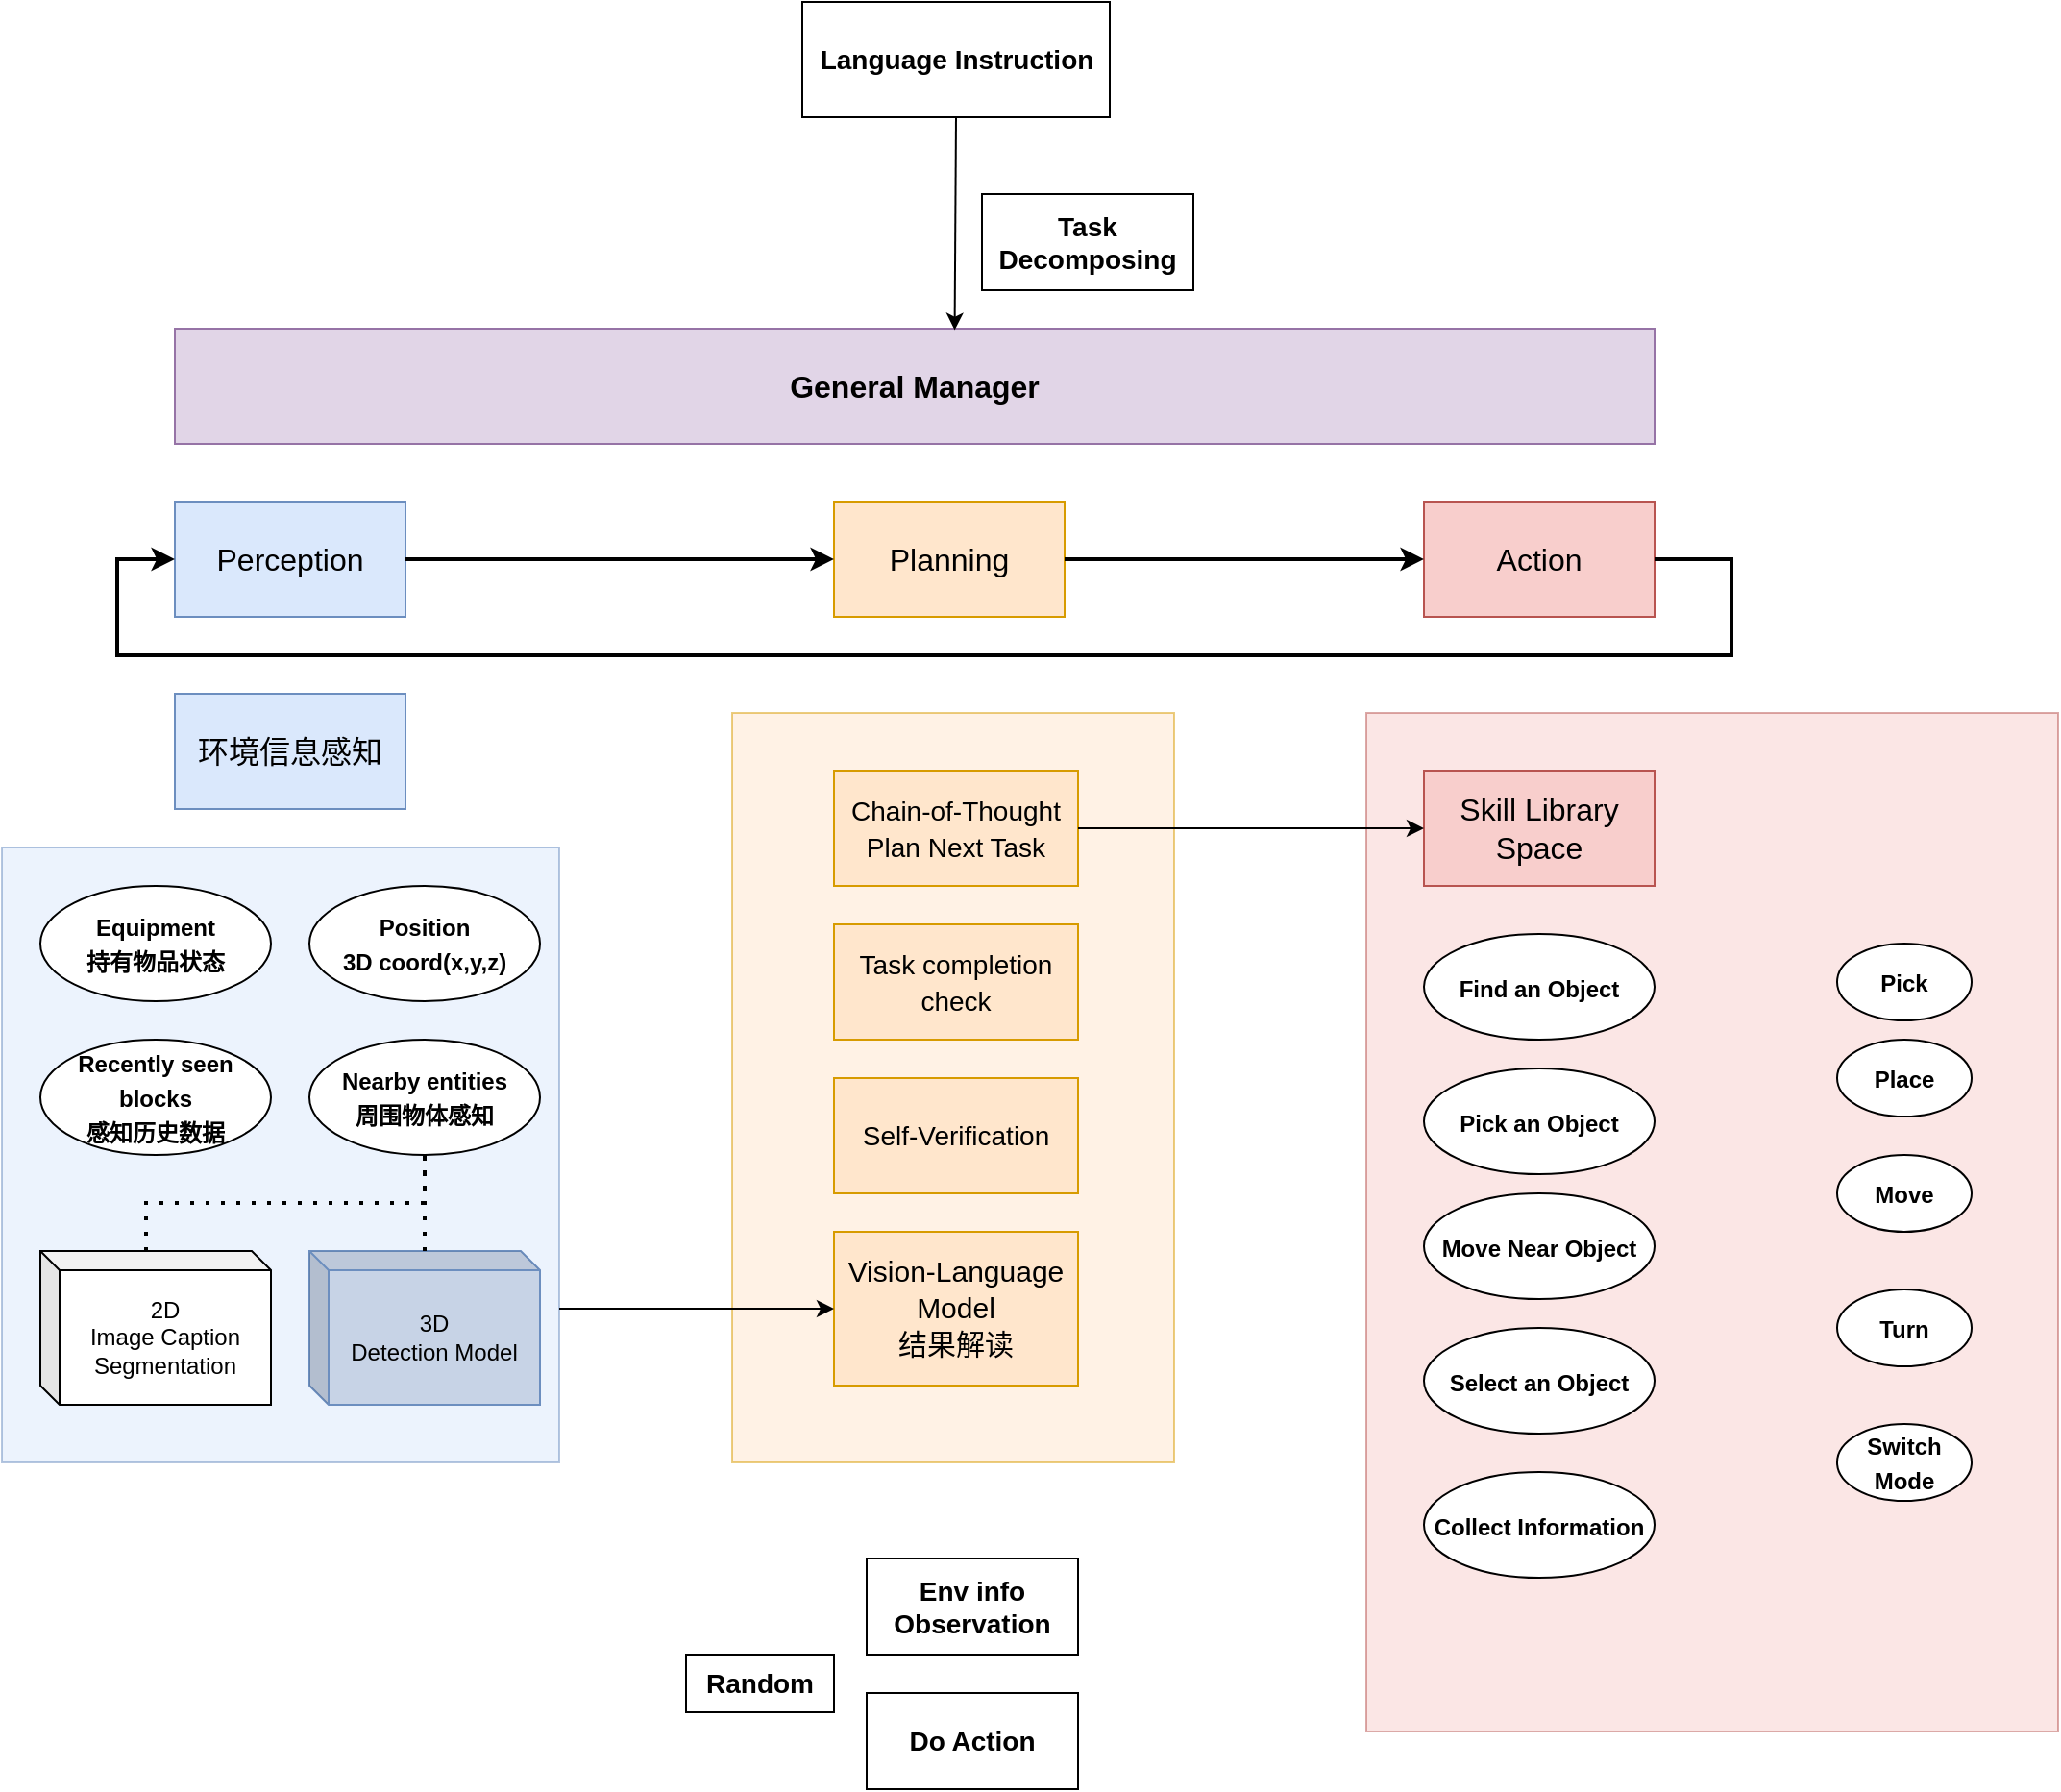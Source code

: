 <mxfile version="22.0.8" type="github">
  <diagram name="Page-1" id="c7558073-3199-34d8-9f00-42111426c3f3">
    <mxGraphModel dx="2260" dy="697" grid="1" gridSize="10" guides="1" tooltips="1" connect="1" arrows="1" fold="1" page="1" pageScale="1" pageWidth="826" pageHeight="1169" background="none" math="0" shadow="0">
      <root>
        <mxCell id="0" />
        <mxCell id="1" parent="0" />
        <mxCell id="KBhb0Jj_dmKSlay7C9OW-234" value="" style="rounded=0;whiteSpace=wrap;html=1;fillColor=#f8cecc;strokeColor=#b85450;opacity=50;" parent="1" vertex="1">
          <mxGeometry x="630" y="700" width="360" height="530" as="geometry" />
        </mxCell>
        <mxCell id="KBhb0Jj_dmKSlay7C9OW-224" value="" style="rounded=0;whiteSpace=wrap;html=1;fillColor=#ffe6cc;strokeColor=#d79b00;opacity=50;" parent="1" vertex="1">
          <mxGeometry x="300" y="700" width="230" height="390" as="geometry" />
        </mxCell>
        <mxCell id="KBhb0Jj_dmKSlay7C9OW-199" value="" style="rounded=0;whiteSpace=wrap;html=1;fillColor=#dae8fc;strokeColor=#6c8ebf;opacity=50;" parent="1" vertex="1">
          <mxGeometry x="-80" y="770" width="290" height="320" as="geometry" />
        </mxCell>
        <mxCell id="KBhb0Jj_dmKSlay7C9OW-177" value="&lt;font style=&quot;font-size: 16px;&quot;&gt;Perception&lt;/font&gt;" style="rounded=0;whiteSpace=wrap;html=1;fillColor=#dae8fc;strokeColor=#6c8ebf;" parent="1" vertex="1">
          <mxGeometry x="10" y="590" width="120" height="60" as="geometry" />
        </mxCell>
        <mxCell id="KBhb0Jj_dmKSlay7C9OW-178" value="&lt;font style=&quot;font-size: 16px;&quot;&gt;Planning&lt;/font&gt;" style="rounded=0;whiteSpace=wrap;html=1;fillColor=#ffe6cc;strokeColor=#d79b00;" parent="1" vertex="1">
          <mxGeometry x="353" y="590" width="120" height="60" as="geometry" />
        </mxCell>
        <mxCell id="KBhb0Jj_dmKSlay7C9OW-179" value="&lt;font style=&quot;font-size: 16px;&quot;&gt;Action&lt;/font&gt;" style="rounded=0;whiteSpace=wrap;html=1;fillColor=#f8cecc;strokeColor=#b85450;" parent="1" vertex="1">
          <mxGeometry x="660" y="590" width="120" height="60" as="geometry" />
        </mxCell>
        <mxCell id="KBhb0Jj_dmKSlay7C9OW-180" value="&lt;font style=&quot;font-size: 16px;&quot;&gt;环境信息感知&lt;/font&gt;" style="rounded=0;whiteSpace=wrap;html=1;fillColor=#dae8fc;strokeColor=#6c8ebf;" parent="1" vertex="1">
          <mxGeometry x="10" y="690" width="120" height="60" as="geometry" />
        </mxCell>
        <mxCell id="KBhb0Jj_dmKSlay7C9OW-181" value="&lt;div style=&quot;line-height: 150%;&quot; data-docx-has-block-data=&quot;false&quot; data-page-id=&quot;PsQEdelZuojstnxGwMRclEq5nUh&quot;&gt;&lt;div class=&quot;old-record-id-UTOEdsf3Foy1ImxKm3bcTJLcnuc&quot; style=&quot;&quot;&gt;&lt;strong&gt;Equipment&lt;/strong&gt;&lt;/div&gt;&lt;div class=&quot;old-record-id-UTOEdsf3Foy1ImxKm3bcTJLcnuc&quot; style=&quot;line-height: 150%;&quot;&gt;&lt;strong&gt;持有&lt;/strong&gt;&lt;strong style=&quot;background-color: initial;&quot;&gt;物品状态&lt;/strong&gt;&lt;/div&gt;&lt;/div&gt;" style="ellipse;whiteSpace=wrap;html=1;" parent="1" vertex="1">
          <mxGeometry x="-60" y="790" width="120" height="60" as="geometry" />
        </mxCell>
        <mxCell id="KBhb0Jj_dmKSlay7C9OW-182" value="" style="endArrow=classic;html=1;rounded=0;exitX=1;exitY=0.5;exitDx=0;exitDy=0;entryX=0;entryY=0.5;entryDx=0;entryDy=0;strokeWidth=2;" parent="1" source="KBhb0Jj_dmKSlay7C9OW-177" target="KBhb0Jj_dmKSlay7C9OW-178" edge="1">
          <mxGeometry width="50" height="50" relative="1" as="geometry">
            <mxPoint x="350" y="770" as="sourcePoint" />
            <mxPoint x="313" y="620" as="targetPoint" />
          </mxGeometry>
        </mxCell>
        <mxCell id="KBhb0Jj_dmKSlay7C9OW-183" value="" style="endArrow=classic;html=1;rounded=0;exitX=1;exitY=0.5;exitDx=0;exitDy=0;entryX=0;entryY=0.5;entryDx=0;entryDy=0;strokeWidth=2;" parent="1" source="KBhb0Jj_dmKSlay7C9OW-178" target="KBhb0Jj_dmKSlay7C9OW-179" edge="1">
          <mxGeometry width="50" height="50" relative="1" as="geometry">
            <mxPoint x="480" y="710" as="sourcePoint" />
            <mxPoint x="543" y="710" as="targetPoint" />
          </mxGeometry>
        </mxCell>
        <mxCell id="KBhb0Jj_dmKSlay7C9OW-184" value="&lt;div style=&quot;line-height: 150%;&quot; data-docx-has-block-data=&quot;false&quot; data-page-id=&quot;PsQEdelZuojstnxGwMRclEq5nUh&quot;&gt;&lt;div class=&quot;old-record-id-UTOEdsf3Foy1ImxKm3bcTJLcnuc&quot; style=&quot;&quot;&gt;&lt;div data-docx-has-block-data=&quot;false&quot; data-page-id=&quot;PsQEdelZuojstnxGwMRclEq5nUh&quot;&gt;&lt;div class=&quot;old-record-id-ScOXdyL53oE6Iexby0Acvt4xn4d&quot; style=&quot;&quot;&gt;&lt;strong&gt;Nearby entities&lt;/strong&gt;&lt;/div&gt;&lt;div class=&quot;old-record-id-ScOXdyL53oE6Iexby0Acvt4xn4d&quot; style=&quot;&quot;&gt;&lt;strong&gt;周围物体感知&lt;/strong&gt;&lt;/div&gt;&lt;/div&gt;&lt;span class=&quot;lark-record-clipboard&quot; data-lark-record-format=&quot;docx/text&quot; data-lark-record-data=&quot;{&amp;quot;rootId&amp;quot;:&amp;quot;PsQEdelZuojstnxGwMRclEq5nUh&amp;quot;,&amp;quot;text&amp;quot;:{&amp;quot;initialAttributedTexts&amp;quot;:{&amp;quot;text&amp;quot;:{&amp;quot;0&amp;quot;:&amp;quot;Nearby entities&amp;quot;},&amp;quot;attribs&amp;quot;:{&amp;quot;0&amp;quot;:&amp;quot;*0*1*2+f&amp;quot;}},&amp;quot;apool&amp;quot;:{&amp;quot;numToAttrib&amp;quot;:{&amp;quot;0&amp;quot;:[&amp;quot;author&amp;quot;,&amp;quot;7103759906590752771&amp;quot;],&amp;quot;1&amp;quot;:[&amp;quot;bold&amp;quot;,&amp;quot;true&amp;quot;],&amp;quot;2&amp;quot;:[&amp;quot;textHighlightBackground&amp;quot;,&amp;quot;rgba(255,246,122,0.8)&amp;quot;]},&amp;quot;nextNum&amp;quot;:3}},&amp;quot;type&amp;quot;:&amp;quot;text&amp;quot;,&amp;quot;referenceRecordMap&amp;quot;:{},&amp;quot;extra&amp;quot;:{&amp;quot;mention_page_title&amp;quot;:{},&amp;quot;external_mention_url&amp;quot;:{}},&amp;quot;isKeepQuoteContainer&amp;quot;:false,&amp;quot;isFromCode&amp;quot;:false,&amp;quot;selection&amp;quot;:[{&amp;quot;id&amp;quot;:2483,&amp;quot;type&amp;quot;:&amp;quot;text&amp;quot;,&amp;quot;selection&amp;quot;:{&amp;quot;start&amp;quot;:0,&amp;quot;end&amp;quot;:15},&amp;quot;recordId&amp;quot;:&amp;quot;ScOXdyL53oE6Iexby0Acvt4xn4d&amp;quot;}],&amp;quot;payloadMap&amp;quot;:{},&amp;quot;isCut&amp;quot;:false}&quot;&gt;&lt;/span&gt;&lt;/div&gt;&lt;/div&gt;" style="ellipse;whiteSpace=wrap;html=1;" parent="1" vertex="1">
          <mxGeometry x="80" y="870" width="120" height="60" as="geometry" />
        </mxCell>
        <mxCell id="KBhb0Jj_dmKSlay7C9OW-185" value="3D &lt;br&gt;Detection Model" style="shape=cube;whiteSpace=wrap;html=1;boundedLbl=1;backgroundOutline=1;darkOpacity=0.05;darkOpacity2=0.1;size=10;fillColor=#C7D3E6;strokeColor=#6c8ebf;" parent="1" vertex="1">
          <mxGeometry x="80" y="980" width="120" height="80" as="geometry" />
        </mxCell>
        <mxCell id="KBhb0Jj_dmKSlay7C9OW-186" value="&lt;div style=&quot;line-height: 150%;&quot; data-docx-has-block-data=&quot;false&quot; data-page-id=&quot;PsQEdelZuojstnxGwMRclEq5nUh&quot;&gt;&lt;div class=&quot;old-record-id-UTOEdsf3Foy1ImxKm3bcTJLcnuc&quot; style=&quot;&quot;&gt;&lt;div data-docx-has-block-data=&quot;false&quot; data-page-id=&quot;PsQEdelZuojstnxGwMRclEq5nUh&quot;&gt;&lt;div class=&quot;old-record-id-ScOXdyL53oE6Iexby0Acvt4xn4d&quot; style=&quot;&quot;&gt;&lt;strong&gt;Recently seen blocks&lt;/strong&gt;&lt;/div&gt;&lt;div class=&quot;old-record-id-ScOXdyL53oE6Iexby0Acvt4xn4d&quot; style=&quot;&quot;&gt;&lt;strong&gt;感知历史数据&lt;/strong&gt;&lt;/div&gt;&lt;/div&gt;&lt;span class=&quot;lark-record-clipboard&quot; data-lark-record-format=&quot;docx/text&quot; data-lark-record-data=&quot;{&amp;quot;rootId&amp;quot;:&amp;quot;PsQEdelZuojstnxGwMRclEq5nUh&amp;quot;,&amp;quot;text&amp;quot;:{&amp;quot;initialAttributedTexts&amp;quot;:{&amp;quot;text&amp;quot;:{&amp;quot;0&amp;quot;:&amp;quot;Nearby entities&amp;quot;},&amp;quot;attribs&amp;quot;:{&amp;quot;0&amp;quot;:&amp;quot;*0*1*2+f&amp;quot;}},&amp;quot;apool&amp;quot;:{&amp;quot;numToAttrib&amp;quot;:{&amp;quot;0&amp;quot;:[&amp;quot;author&amp;quot;,&amp;quot;7103759906590752771&amp;quot;],&amp;quot;1&amp;quot;:[&amp;quot;bold&amp;quot;,&amp;quot;true&amp;quot;],&amp;quot;2&amp;quot;:[&amp;quot;textHighlightBackground&amp;quot;,&amp;quot;rgba(255,246,122,0.8)&amp;quot;]},&amp;quot;nextNum&amp;quot;:3}},&amp;quot;type&amp;quot;:&amp;quot;text&amp;quot;,&amp;quot;referenceRecordMap&amp;quot;:{},&amp;quot;extra&amp;quot;:{&amp;quot;mention_page_title&amp;quot;:{},&amp;quot;external_mention_url&amp;quot;:{}},&amp;quot;isKeepQuoteContainer&amp;quot;:false,&amp;quot;isFromCode&amp;quot;:false,&amp;quot;selection&amp;quot;:[{&amp;quot;id&amp;quot;:2483,&amp;quot;type&amp;quot;:&amp;quot;text&amp;quot;,&amp;quot;selection&amp;quot;:{&amp;quot;start&amp;quot;:0,&amp;quot;end&amp;quot;:15},&amp;quot;recordId&amp;quot;:&amp;quot;ScOXdyL53oE6Iexby0Acvt4xn4d&amp;quot;}],&amp;quot;payloadMap&amp;quot;:{},&amp;quot;isCut&amp;quot;:false}&quot;&gt;&lt;/span&gt;&lt;/div&gt;&lt;/div&gt;" style="ellipse;whiteSpace=wrap;html=1;" parent="1" vertex="1">
          <mxGeometry x="-60" y="870" width="120" height="60" as="geometry" />
        </mxCell>
        <mxCell id="KBhb0Jj_dmKSlay7C9OW-187" value="" style="endArrow=none;dashed=1;html=1;dashPattern=1 3;strokeWidth=2;rounded=0;entryX=0.5;entryY=1;entryDx=0;entryDy=0;" parent="1" target="KBhb0Jj_dmKSlay7C9OW-184" edge="1">
          <mxGeometry width="50" height="50" relative="1" as="geometry">
            <mxPoint x="140" y="980" as="sourcePoint" />
            <mxPoint x="350" y="760" as="targetPoint" />
          </mxGeometry>
        </mxCell>
        <mxCell id="KBhb0Jj_dmKSlay7C9OW-188" value="&lt;div style=&quot;line-height: 150%;&quot; data-docx-has-block-data=&quot;false&quot; data-page-id=&quot;PsQEdelZuojstnxGwMRclEq5nUh&quot;&gt;&lt;div class=&quot;old-record-id-UTOEdsf3Foy1ImxKm3bcTJLcnuc&quot; style=&quot;&quot;&gt;&lt;div data-docx-has-block-data=&quot;false&quot; data-page-id=&quot;PsQEdelZuojstnxGwMRclEq5nUh&quot;&gt;&lt;div class=&quot;old-record-id-ScOXdyL53oE6Iexby0Acvt4xn4d&quot; style=&quot;&quot;&gt;&lt;b&gt;Position&lt;/b&gt;&lt;/div&gt;&lt;div class=&quot;old-record-id-ScOXdyL53oE6Iexby0Acvt4xn4d&quot; style=&quot;&quot;&gt;&lt;b&gt;3D coord(x,y,z)&lt;/b&gt;&lt;/div&gt;&lt;/div&gt;&lt;span class=&quot;lark-record-clipboard&quot; data-lark-record-format=&quot;docx/text&quot; data-lark-record-data=&quot;{&amp;quot;rootId&amp;quot;:&amp;quot;PsQEdelZuojstnxGwMRclEq5nUh&amp;quot;,&amp;quot;text&amp;quot;:{&amp;quot;initialAttributedTexts&amp;quot;:{&amp;quot;text&amp;quot;:{&amp;quot;0&amp;quot;:&amp;quot;Nearby entities&amp;quot;},&amp;quot;attribs&amp;quot;:{&amp;quot;0&amp;quot;:&amp;quot;*0*1*2+f&amp;quot;}},&amp;quot;apool&amp;quot;:{&amp;quot;numToAttrib&amp;quot;:{&amp;quot;0&amp;quot;:[&amp;quot;author&amp;quot;,&amp;quot;7103759906590752771&amp;quot;],&amp;quot;1&amp;quot;:[&amp;quot;bold&amp;quot;,&amp;quot;true&amp;quot;],&amp;quot;2&amp;quot;:[&amp;quot;textHighlightBackground&amp;quot;,&amp;quot;rgba(255,246,122,0.8)&amp;quot;]},&amp;quot;nextNum&amp;quot;:3}},&amp;quot;type&amp;quot;:&amp;quot;text&amp;quot;,&amp;quot;referenceRecordMap&amp;quot;:{},&amp;quot;extra&amp;quot;:{&amp;quot;mention_page_title&amp;quot;:{},&amp;quot;external_mention_url&amp;quot;:{}},&amp;quot;isKeepQuoteContainer&amp;quot;:false,&amp;quot;isFromCode&amp;quot;:false,&amp;quot;selection&amp;quot;:[{&amp;quot;id&amp;quot;:2483,&amp;quot;type&amp;quot;:&amp;quot;text&amp;quot;,&amp;quot;selection&amp;quot;:{&amp;quot;start&amp;quot;:0,&amp;quot;end&amp;quot;:15},&amp;quot;recordId&amp;quot;:&amp;quot;ScOXdyL53oE6Iexby0Acvt4xn4d&amp;quot;}],&amp;quot;payloadMap&amp;quot;:{},&amp;quot;isCut&amp;quot;:false}&quot;&gt;&lt;/span&gt;&lt;/div&gt;&lt;/div&gt;" style="ellipse;whiteSpace=wrap;html=1;" parent="1" vertex="1">
          <mxGeometry x="80" y="790" width="120" height="60" as="geometry" />
        </mxCell>
        <mxCell id="KBhb0Jj_dmKSlay7C9OW-193" value="&lt;div style=&quot;line-height: 150%;&quot; data-docx-has-block-data=&quot;false&quot; data-page-id=&quot;PsQEdelZuojstnxGwMRclEq5nUh&quot;&gt;&lt;div class=&quot;old-record-id-UTOEdsf3Foy1ImxKm3bcTJLcnuc&quot; style=&quot;&quot;&gt;&lt;div data-docx-has-block-data=&quot;false&quot; data-page-id=&quot;PsQEdelZuojstnxGwMRclEq5nUh&quot;&gt;&lt;div class=&quot;old-record-id-ScOXdyL53oE6Iexby0Acvt4xn4d&quot; style=&quot;&quot;&gt;&lt;b&gt;Pick&lt;/b&gt;&lt;/div&gt;&lt;/div&gt;&lt;span class=&quot;lark-record-clipboard&quot; data-lark-record-format=&quot;docx/text&quot; data-lark-record-data=&quot;{&amp;quot;rootId&amp;quot;:&amp;quot;PsQEdelZuojstnxGwMRclEq5nUh&amp;quot;,&amp;quot;text&amp;quot;:{&amp;quot;initialAttributedTexts&amp;quot;:{&amp;quot;text&amp;quot;:{&amp;quot;0&amp;quot;:&amp;quot;Nearby entities&amp;quot;},&amp;quot;attribs&amp;quot;:{&amp;quot;0&amp;quot;:&amp;quot;*0*1*2+f&amp;quot;}},&amp;quot;apool&amp;quot;:{&amp;quot;numToAttrib&amp;quot;:{&amp;quot;0&amp;quot;:[&amp;quot;author&amp;quot;,&amp;quot;7103759906590752771&amp;quot;],&amp;quot;1&amp;quot;:[&amp;quot;bold&amp;quot;,&amp;quot;true&amp;quot;],&amp;quot;2&amp;quot;:[&amp;quot;textHighlightBackground&amp;quot;,&amp;quot;rgba(255,246,122,0.8)&amp;quot;]},&amp;quot;nextNum&amp;quot;:3}},&amp;quot;type&amp;quot;:&amp;quot;text&amp;quot;,&amp;quot;referenceRecordMap&amp;quot;:{},&amp;quot;extra&amp;quot;:{&amp;quot;mention_page_title&amp;quot;:{},&amp;quot;external_mention_url&amp;quot;:{}},&amp;quot;isKeepQuoteContainer&amp;quot;:false,&amp;quot;isFromCode&amp;quot;:false,&amp;quot;selection&amp;quot;:[{&amp;quot;id&amp;quot;:2483,&amp;quot;type&amp;quot;:&amp;quot;text&amp;quot;,&amp;quot;selection&amp;quot;:{&amp;quot;start&amp;quot;:0,&amp;quot;end&amp;quot;:15},&amp;quot;recordId&amp;quot;:&amp;quot;ScOXdyL53oE6Iexby0Acvt4xn4d&amp;quot;}],&amp;quot;payloadMap&amp;quot;:{},&amp;quot;isCut&amp;quot;:false}&quot;&gt;&lt;/span&gt;&lt;/div&gt;&lt;/div&gt;" style="ellipse;whiteSpace=wrap;html=1;" parent="1" vertex="1">
          <mxGeometry x="875" y="820" width="70" height="40" as="geometry" />
        </mxCell>
        <mxCell id="KBhb0Jj_dmKSlay7C9OW-194" value="&lt;div style=&quot;line-height: 150%;&quot; data-docx-has-block-data=&quot;false&quot; data-page-id=&quot;PsQEdelZuojstnxGwMRclEq5nUh&quot;&gt;&lt;div class=&quot;old-record-id-UTOEdsf3Foy1ImxKm3bcTJLcnuc&quot; style=&quot;&quot;&gt;&lt;div data-docx-has-block-data=&quot;false&quot; data-page-id=&quot;PsQEdelZuojstnxGwMRclEq5nUh&quot;&gt;&lt;div class=&quot;old-record-id-ScOXdyL53oE6Iexby0Acvt4xn4d&quot; style=&quot;&quot;&gt;&lt;b&gt;Place&lt;/b&gt;&lt;/div&gt;&lt;/div&gt;&lt;span class=&quot;lark-record-clipboard&quot; data-lark-record-format=&quot;docx/text&quot; data-lark-record-data=&quot;{&amp;quot;rootId&amp;quot;:&amp;quot;PsQEdelZuojstnxGwMRclEq5nUh&amp;quot;,&amp;quot;text&amp;quot;:{&amp;quot;initialAttributedTexts&amp;quot;:{&amp;quot;text&amp;quot;:{&amp;quot;0&amp;quot;:&amp;quot;Nearby entities&amp;quot;},&amp;quot;attribs&amp;quot;:{&amp;quot;0&amp;quot;:&amp;quot;*0*1*2+f&amp;quot;}},&amp;quot;apool&amp;quot;:{&amp;quot;numToAttrib&amp;quot;:{&amp;quot;0&amp;quot;:[&amp;quot;author&amp;quot;,&amp;quot;7103759906590752771&amp;quot;],&amp;quot;1&amp;quot;:[&amp;quot;bold&amp;quot;,&amp;quot;true&amp;quot;],&amp;quot;2&amp;quot;:[&amp;quot;textHighlightBackground&amp;quot;,&amp;quot;rgba(255,246,122,0.8)&amp;quot;]},&amp;quot;nextNum&amp;quot;:3}},&amp;quot;type&amp;quot;:&amp;quot;text&amp;quot;,&amp;quot;referenceRecordMap&amp;quot;:{},&amp;quot;extra&amp;quot;:{&amp;quot;mention_page_title&amp;quot;:{},&amp;quot;external_mention_url&amp;quot;:{}},&amp;quot;isKeepQuoteContainer&amp;quot;:false,&amp;quot;isFromCode&amp;quot;:false,&amp;quot;selection&amp;quot;:[{&amp;quot;id&amp;quot;:2483,&amp;quot;type&amp;quot;:&amp;quot;text&amp;quot;,&amp;quot;selection&amp;quot;:{&amp;quot;start&amp;quot;:0,&amp;quot;end&amp;quot;:15},&amp;quot;recordId&amp;quot;:&amp;quot;ScOXdyL53oE6Iexby0Acvt4xn4d&amp;quot;}],&amp;quot;payloadMap&amp;quot;:{},&amp;quot;isCut&amp;quot;:false}&quot;&gt;&lt;/span&gt;&lt;/div&gt;&lt;/div&gt;" style="ellipse;whiteSpace=wrap;html=1;" parent="1" vertex="1">
          <mxGeometry x="875" y="870" width="70" height="40" as="geometry" />
        </mxCell>
        <mxCell id="KBhb0Jj_dmKSlay7C9OW-195" value="&lt;div style=&quot;line-height: 150%;&quot; data-docx-has-block-data=&quot;false&quot; data-page-id=&quot;PsQEdelZuojstnxGwMRclEq5nUh&quot;&gt;&lt;div class=&quot;old-record-id-UTOEdsf3Foy1ImxKm3bcTJLcnuc&quot; style=&quot;&quot;&gt;&lt;div data-docx-has-block-data=&quot;false&quot; data-page-id=&quot;PsQEdelZuojstnxGwMRclEq5nUh&quot;&gt;&lt;div class=&quot;old-record-id-ScOXdyL53oE6Iexby0Acvt4xn4d&quot; style=&quot;&quot;&gt;&lt;b&gt;Move&lt;/b&gt;&lt;/div&gt;&lt;/div&gt;&lt;span class=&quot;lark-record-clipboard&quot; data-lark-record-format=&quot;docx/text&quot; data-lark-record-data=&quot;{&amp;quot;rootId&amp;quot;:&amp;quot;PsQEdelZuojstnxGwMRclEq5nUh&amp;quot;,&amp;quot;text&amp;quot;:{&amp;quot;initialAttributedTexts&amp;quot;:{&amp;quot;text&amp;quot;:{&amp;quot;0&amp;quot;:&amp;quot;Nearby entities&amp;quot;},&amp;quot;attribs&amp;quot;:{&amp;quot;0&amp;quot;:&amp;quot;*0*1*2+f&amp;quot;}},&amp;quot;apool&amp;quot;:{&amp;quot;numToAttrib&amp;quot;:{&amp;quot;0&amp;quot;:[&amp;quot;author&amp;quot;,&amp;quot;7103759906590752771&amp;quot;],&amp;quot;1&amp;quot;:[&amp;quot;bold&amp;quot;,&amp;quot;true&amp;quot;],&amp;quot;2&amp;quot;:[&amp;quot;textHighlightBackground&amp;quot;,&amp;quot;rgba(255,246,122,0.8)&amp;quot;]},&amp;quot;nextNum&amp;quot;:3}},&amp;quot;type&amp;quot;:&amp;quot;text&amp;quot;,&amp;quot;referenceRecordMap&amp;quot;:{},&amp;quot;extra&amp;quot;:{&amp;quot;mention_page_title&amp;quot;:{},&amp;quot;external_mention_url&amp;quot;:{}},&amp;quot;isKeepQuoteContainer&amp;quot;:false,&amp;quot;isFromCode&amp;quot;:false,&amp;quot;selection&amp;quot;:[{&amp;quot;id&amp;quot;:2483,&amp;quot;type&amp;quot;:&amp;quot;text&amp;quot;,&amp;quot;selection&amp;quot;:{&amp;quot;start&amp;quot;:0,&amp;quot;end&amp;quot;:15},&amp;quot;recordId&amp;quot;:&amp;quot;ScOXdyL53oE6Iexby0Acvt4xn4d&amp;quot;}],&amp;quot;payloadMap&amp;quot;:{},&amp;quot;isCut&amp;quot;:false}&quot;&gt;&lt;/span&gt;&lt;/div&gt;&lt;/div&gt;" style="ellipse;whiteSpace=wrap;html=1;" parent="1" vertex="1">
          <mxGeometry x="875" y="930" width="70" height="40" as="geometry" />
        </mxCell>
        <mxCell id="KBhb0Jj_dmKSlay7C9OW-196" value="&lt;div style=&quot;line-height: 150%;&quot; data-docx-has-block-data=&quot;false&quot; data-page-id=&quot;PsQEdelZuojstnxGwMRclEq5nUh&quot;&gt;&lt;div class=&quot;old-record-id-UTOEdsf3Foy1ImxKm3bcTJLcnuc&quot; style=&quot;&quot;&gt;&lt;div data-docx-has-block-data=&quot;false&quot; data-page-id=&quot;PsQEdelZuojstnxGwMRclEq5nUh&quot;&gt;&lt;div class=&quot;old-record-id-ScOXdyL53oE6Iexby0Acvt4xn4d&quot; style=&quot;&quot;&gt;&lt;b&gt;Turn&lt;/b&gt;&lt;/div&gt;&lt;/div&gt;&lt;span class=&quot;lark-record-clipboard&quot; data-lark-record-format=&quot;docx/text&quot; data-lark-record-data=&quot;{&amp;quot;rootId&amp;quot;:&amp;quot;PsQEdelZuojstnxGwMRclEq5nUh&amp;quot;,&amp;quot;text&amp;quot;:{&amp;quot;initialAttributedTexts&amp;quot;:{&amp;quot;text&amp;quot;:{&amp;quot;0&amp;quot;:&amp;quot;Nearby entities&amp;quot;},&amp;quot;attribs&amp;quot;:{&amp;quot;0&amp;quot;:&amp;quot;*0*1*2+f&amp;quot;}},&amp;quot;apool&amp;quot;:{&amp;quot;numToAttrib&amp;quot;:{&amp;quot;0&amp;quot;:[&amp;quot;author&amp;quot;,&amp;quot;7103759906590752771&amp;quot;],&amp;quot;1&amp;quot;:[&amp;quot;bold&amp;quot;,&amp;quot;true&amp;quot;],&amp;quot;2&amp;quot;:[&amp;quot;textHighlightBackground&amp;quot;,&amp;quot;rgba(255,246,122,0.8)&amp;quot;]},&amp;quot;nextNum&amp;quot;:3}},&amp;quot;type&amp;quot;:&amp;quot;text&amp;quot;,&amp;quot;referenceRecordMap&amp;quot;:{},&amp;quot;extra&amp;quot;:{&amp;quot;mention_page_title&amp;quot;:{},&amp;quot;external_mention_url&amp;quot;:{}},&amp;quot;isKeepQuoteContainer&amp;quot;:false,&amp;quot;isFromCode&amp;quot;:false,&amp;quot;selection&amp;quot;:[{&amp;quot;id&amp;quot;:2483,&amp;quot;type&amp;quot;:&amp;quot;text&amp;quot;,&amp;quot;selection&amp;quot;:{&amp;quot;start&amp;quot;:0,&amp;quot;end&amp;quot;:15},&amp;quot;recordId&amp;quot;:&amp;quot;ScOXdyL53oE6Iexby0Acvt4xn4d&amp;quot;}],&amp;quot;payloadMap&amp;quot;:{},&amp;quot;isCut&amp;quot;:false}&quot;&gt;&lt;/span&gt;&lt;/div&gt;&lt;/div&gt;" style="ellipse;whiteSpace=wrap;html=1;" parent="1" vertex="1">
          <mxGeometry x="875" y="1000" width="70" height="40" as="geometry" />
        </mxCell>
        <mxCell id="KBhb0Jj_dmKSlay7C9OW-197" value="&lt;p style=&quot;line-height: 150%;&quot;&gt;&lt;font style=&quot;font-size: 14px;&quot;&gt;Task completion check&lt;/font&gt;&lt;/p&gt;" style="rounded=0;whiteSpace=wrap;html=1;fillColor=#ffe6cc;strokeColor=#d79b00;" parent="1" vertex="1">
          <mxGeometry x="353" y="810" width="127" height="60" as="geometry" />
        </mxCell>
        <mxCell id="KBhb0Jj_dmKSlay7C9OW-198" value="&lt;p style=&quot;line-height: 150%;&quot;&gt;&lt;font style=&quot;font-size: 15px;&quot;&gt;Vision-Language Model&lt;br&gt;结果解读&lt;br&gt;&lt;/font&gt;&lt;/p&gt;" style="rounded=0;whiteSpace=wrap;html=1;fillColor=#ffe6cc;strokeColor=#d79b00;" parent="1" vertex="1">
          <mxGeometry x="353" y="970" width="127" height="80" as="geometry" />
        </mxCell>
        <mxCell id="KBhb0Jj_dmKSlay7C9OW-202" value="2D&lt;br&gt;Image Caption&lt;br&gt;Segmentation" style="shape=cube;whiteSpace=wrap;html=1;boundedLbl=1;backgroundOutline=1;darkOpacity=0.05;darkOpacity2=0.1;size=10;" parent="1" vertex="1">
          <mxGeometry x="-60" y="980" width="120" height="80" as="geometry" />
        </mxCell>
        <mxCell id="KBhb0Jj_dmKSlay7C9OW-203" value="" style="endArrow=none;dashed=1;html=1;dashPattern=1 3;strokeWidth=2;rounded=0;exitX=0;exitY=0;exitDx=55;exitDy=0;exitPerimeter=0;edgeStyle=orthogonalEdgeStyle;entryX=0.5;entryY=1;entryDx=0;entryDy=0;" parent="1" source="KBhb0Jj_dmKSlay7C9OW-202" target="KBhb0Jj_dmKSlay7C9OW-184" edge="1">
          <mxGeometry width="50" height="50" relative="1" as="geometry">
            <mxPoint x="150" y="990" as="sourcePoint" />
            <mxPoint x="150" y="940" as="targetPoint" />
          </mxGeometry>
        </mxCell>
        <mxCell id="KBhb0Jj_dmKSlay7C9OW-204" value="" style="endArrow=classic;html=1;rounded=0;exitX=1;exitY=0.75;exitDx=0;exitDy=0;entryX=0;entryY=0.5;entryDx=0;entryDy=0;" parent="1" source="KBhb0Jj_dmKSlay7C9OW-199" target="KBhb0Jj_dmKSlay7C9OW-198" edge="1">
          <mxGeometry width="50" height="50" relative="1" as="geometry">
            <mxPoint x="490" y="840" as="sourcePoint" />
            <mxPoint x="540" y="790" as="targetPoint" />
          </mxGeometry>
        </mxCell>
        <mxCell id="KBhb0Jj_dmKSlay7C9OW-206" value="&lt;font size=&quot;1&quot; style=&quot;&quot;&gt;&lt;b style=&quot;font-size: 16px;&quot;&gt;General Manager&lt;/b&gt;&lt;/font&gt;" style="rounded=0;whiteSpace=wrap;html=1;fillColor=#e1d5e7;strokeColor=#9673a6;" parent="1" vertex="1">
          <mxGeometry x="10" y="500" width="770" height="60" as="geometry" />
        </mxCell>
        <mxCell id="KBhb0Jj_dmKSlay7C9OW-212" value="&lt;div style=&quot;line-height: 150%;&quot; data-docx-has-block-data=&quot;false&quot; data-page-id=&quot;PsQEdelZuojstnxGwMRclEq5nUh&quot;&gt;&lt;div class=&quot;old-record-id-UTOEdsf3Foy1ImxKm3bcTJLcnuc&quot; style=&quot;&quot;&gt;&lt;div data-docx-has-block-data=&quot;false&quot; data-page-id=&quot;PsQEdelZuojstnxGwMRclEq5nUh&quot;&gt;&lt;div class=&quot;old-record-id-ScOXdyL53oE6Iexby0Acvt4xn4d&quot; style=&quot;&quot;&gt;&lt;b&gt;Switch Mode&lt;/b&gt;&lt;/div&gt;&lt;/div&gt;&lt;span class=&quot;lark-record-clipboard&quot; data-lark-record-format=&quot;docx/text&quot; data-lark-record-data=&quot;{&amp;quot;rootId&amp;quot;:&amp;quot;PsQEdelZuojstnxGwMRclEq5nUh&amp;quot;,&amp;quot;text&amp;quot;:{&amp;quot;initialAttributedTexts&amp;quot;:{&amp;quot;text&amp;quot;:{&amp;quot;0&amp;quot;:&amp;quot;Nearby entities&amp;quot;},&amp;quot;attribs&amp;quot;:{&amp;quot;0&amp;quot;:&amp;quot;*0*1*2+f&amp;quot;}},&amp;quot;apool&amp;quot;:{&amp;quot;numToAttrib&amp;quot;:{&amp;quot;0&amp;quot;:[&amp;quot;author&amp;quot;,&amp;quot;7103759906590752771&amp;quot;],&amp;quot;1&amp;quot;:[&amp;quot;bold&amp;quot;,&amp;quot;true&amp;quot;],&amp;quot;2&amp;quot;:[&amp;quot;textHighlightBackground&amp;quot;,&amp;quot;rgba(255,246,122,0.8)&amp;quot;]},&amp;quot;nextNum&amp;quot;:3}},&amp;quot;type&amp;quot;:&amp;quot;text&amp;quot;,&amp;quot;referenceRecordMap&amp;quot;:{},&amp;quot;extra&amp;quot;:{&amp;quot;mention_page_title&amp;quot;:{},&amp;quot;external_mention_url&amp;quot;:{}},&amp;quot;isKeepQuoteContainer&amp;quot;:false,&amp;quot;isFromCode&amp;quot;:false,&amp;quot;selection&amp;quot;:[{&amp;quot;id&amp;quot;:2483,&amp;quot;type&amp;quot;:&amp;quot;text&amp;quot;,&amp;quot;selection&amp;quot;:{&amp;quot;start&amp;quot;:0,&amp;quot;end&amp;quot;:15},&amp;quot;recordId&amp;quot;:&amp;quot;ScOXdyL53oE6Iexby0Acvt4xn4d&amp;quot;}],&amp;quot;payloadMap&amp;quot;:{},&amp;quot;isCut&amp;quot;:false}&quot;&gt;&lt;/span&gt;&lt;/div&gt;&lt;/div&gt;" style="ellipse;whiteSpace=wrap;html=1;" parent="1" vertex="1">
          <mxGeometry x="875" y="1070" width="70" height="40" as="geometry" />
        </mxCell>
        <mxCell id="KBhb0Jj_dmKSlay7C9OW-215" value="&lt;font style=&quot;font-size: 16px;&quot;&gt;Skill Library&lt;br&gt;Space&lt;br&gt;&lt;/font&gt;" style="rounded=0;whiteSpace=wrap;html=1;fillColor=#f8cecc;strokeColor=#b85450;" parent="1" vertex="1">
          <mxGeometry x="660" y="730" width="120" height="60" as="geometry" />
        </mxCell>
        <mxCell id="KBhb0Jj_dmKSlay7C9OW-217" value="&lt;div style=&quot;line-height: 150%;&quot; data-docx-has-block-data=&quot;false&quot; data-page-id=&quot;PsQEdelZuojstnxGwMRclEq5nUh&quot;&gt;&lt;div class=&quot;old-record-id-UTOEdsf3Foy1ImxKm3bcTJLcnuc&quot; style=&quot;&quot;&gt;&lt;div data-docx-has-block-data=&quot;false&quot; data-page-id=&quot;PsQEdelZuojstnxGwMRclEq5nUh&quot;&gt;&lt;div class=&quot;old-record-id-ScOXdyL53oE6Iexby0Acvt4xn4d&quot; style=&quot;&quot;&gt;&lt;b&gt;Find an Object&lt;/b&gt;&lt;/div&gt;&lt;/div&gt;&lt;span class=&quot;lark-record-clipboard&quot; data-lark-record-format=&quot;docx/text&quot; data-lark-record-data=&quot;{&amp;quot;rootId&amp;quot;:&amp;quot;PsQEdelZuojstnxGwMRclEq5nUh&amp;quot;,&amp;quot;text&amp;quot;:{&amp;quot;initialAttributedTexts&amp;quot;:{&amp;quot;text&amp;quot;:{&amp;quot;0&amp;quot;:&amp;quot;Nearby entities&amp;quot;},&amp;quot;attribs&amp;quot;:{&amp;quot;0&amp;quot;:&amp;quot;*0*1*2+f&amp;quot;}},&amp;quot;apool&amp;quot;:{&amp;quot;numToAttrib&amp;quot;:{&amp;quot;0&amp;quot;:[&amp;quot;author&amp;quot;,&amp;quot;7103759906590752771&amp;quot;],&amp;quot;1&amp;quot;:[&amp;quot;bold&amp;quot;,&amp;quot;true&amp;quot;],&amp;quot;2&amp;quot;:[&amp;quot;textHighlightBackground&amp;quot;,&amp;quot;rgba(255,246,122,0.8)&amp;quot;]},&amp;quot;nextNum&amp;quot;:3}},&amp;quot;type&amp;quot;:&amp;quot;text&amp;quot;,&amp;quot;referenceRecordMap&amp;quot;:{},&amp;quot;extra&amp;quot;:{&amp;quot;mention_page_title&amp;quot;:{},&amp;quot;external_mention_url&amp;quot;:{}},&amp;quot;isKeepQuoteContainer&amp;quot;:false,&amp;quot;isFromCode&amp;quot;:false,&amp;quot;selection&amp;quot;:[{&amp;quot;id&amp;quot;:2483,&amp;quot;type&amp;quot;:&amp;quot;text&amp;quot;,&amp;quot;selection&amp;quot;:{&amp;quot;start&amp;quot;:0,&amp;quot;end&amp;quot;:15},&amp;quot;recordId&amp;quot;:&amp;quot;ScOXdyL53oE6Iexby0Acvt4xn4d&amp;quot;}],&amp;quot;payloadMap&amp;quot;:{},&amp;quot;isCut&amp;quot;:false}&quot;&gt;&lt;/span&gt;&lt;/div&gt;&lt;/div&gt;" style="ellipse;whiteSpace=wrap;html=1;" parent="1" vertex="1">
          <mxGeometry x="660" y="815" width="120" height="55" as="geometry" />
        </mxCell>
        <mxCell id="KBhb0Jj_dmKSlay7C9OW-218" value="&lt;div style=&quot;line-height: 150%;&quot; data-docx-has-block-data=&quot;false&quot; data-page-id=&quot;PsQEdelZuojstnxGwMRclEq5nUh&quot;&gt;&lt;div class=&quot;old-record-id-UTOEdsf3Foy1ImxKm3bcTJLcnuc&quot; style=&quot;&quot;&gt;&lt;div data-docx-has-block-data=&quot;false&quot; data-page-id=&quot;PsQEdelZuojstnxGwMRclEq5nUh&quot;&gt;&lt;div class=&quot;old-record-id-ScOXdyL53oE6Iexby0Acvt4xn4d&quot; style=&quot;&quot;&gt;&lt;b&gt;Pick an Object&lt;/b&gt;&lt;/div&gt;&lt;/div&gt;&lt;span class=&quot;lark-record-clipboard&quot; data-lark-record-format=&quot;docx/text&quot; data-lark-record-data=&quot;{&amp;quot;rootId&amp;quot;:&amp;quot;PsQEdelZuojstnxGwMRclEq5nUh&amp;quot;,&amp;quot;text&amp;quot;:{&amp;quot;initialAttributedTexts&amp;quot;:{&amp;quot;text&amp;quot;:{&amp;quot;0&amp;quot;:&amp;quot;Nearby entities&amp;quot;},&amp;quot;attribs&amp;quot;:{&amp;quot;0&amp;quot;:&amp;quot;*0*1*2+f&amp;quot;}},&amp;quot;apool&amp;quot;:{&amp;quot;numToAttrib&amp;quot;:{&amp;quot;0&amp;quot;:[&amp;quot;author&amp;quot;,&amp;quot;7103759906590752771&amp;quot;],&amp;quot;1&amp;quot;:[&amp;quot;bold&amp;quot;,&amp;quot;true&amp;quot;],&amp;quot;2&amp;quot;:[&amp;quot;textHighlightBackground&amp;quot;,&amp;quot;rgba(255,246,122,0.8)&amp;quot;]},&amp;quot;nextNum&amp;quot;:3}},&amp;quot;type&amp;quot;:&amp;quot;text&amp;quot;,&amp;quot;referenceRecordMap&amp;quot;:{},&amp;quot;extra&amp;quot;:{&amp;quot;mention_page_title&amp;quot;:{},&amp;quot;external_mention_url&amp;quot;:{}},&amp;quot;isKeepQuoteContainer&amp;quot;:false,&amp;quot;isFromCode&amp;quot;:false,&amp;quot;selection&amp;quot;:[{&amp;quot;id&amp;quot;:2483,&amp;quot;type&amp;quot;:&amp;quot;text&amp;quot;,&amp;quot;selection&amp;quot;:{&amp;quot;start&amp;quot;:0,&amp;quot;end&amp;quot;:15},&amp;quot;recordId&amp;quot;:&amp;quot;ScOXdyL53oE6Iexby0Acvt4xn4d&amp;quot;}],&amp;quot;payloadMap&amp;quot;:{},&amp;quot;isCut&amp;quot;:false}&quot;&gt;&lt;/span&gt;&lt;/div&gt;&lt;/div&gt;" style="ellipse;whiteSpace=wrap;html=1;" parent="1" vertex="1">
          <mxGeometry x="660" y="885" width="120" height="55" as="geometry" />
        </mxCell>
        <mxCell id="KBhb0Jj_dmKSlay7C9OW-219" value="" style="endArrow=classic;html=1;rounded=0;edgeStyle=orthogonalEdgeStyle;exitX=1;exitY=0.5;exitDx=0;exitDy=0;entryX=0;entryY=0.5;entryDx=0;entryDy=0;strokeWidth=2;" parent="1" source="KBhb0Jj_dmKSlay7C9OW-179" target="KBhb0Jj_dmKSlay7C9OW-177" edge="1">
          <mxGeometry width="50" height="50" relative="1" as="geometry">
            <mxPoint x="420" y="730" as="sourcePoint" />
            <mxPoint x="470" y="680" as="targetPoint" />
            <Array as="points">
              <mxPoint x="820" y="620" />
              <mxPoint x="820" y="670" />
              <mxPoint x="-20" y="670" />
              <mxPoint x="-20" y="620" />
            </Array>
          </mxGeometry>
        </mxCell>
        <mxCell id="KBhb0Jj_dmKSlay7C9OW-220" value="&lt;font style=&quot;font-size: 14px;&quot;&gt;&lt;b&gt;Language Instruction&lt;/b&gt;&lt;/font&gt;" style="rounded=0;whiteSpace=wrap;html=1;" parent="1" vertex="1">
          <mxGeometry x="336.5" y="330" width="160" height="60" as="geometry" />
        </mxCell>
        <mxCell id="KBhb0Jj_dmKSlay7C9OW-221" value="" style="endArrow=classic;html=1;rounded=0;entryX=0.527;entryY=0.013;entryDx=0;entryDy=0;entryPerimeter=0;exitX=0.5;exitY=1;exitDx=0;exitDy=0;" parent="1" source="KBhb0Jj_dmKSlay7C9OW-220" target="KBhb0Jj_dmKSlay7C9OW-206" edge="1">
          <mxGeometry width="50" height="50" relative="1" as="geometry">
            <mxPoint x="230" y="500" as="sourcePoint" />
            <mxPoint x="280" y="450" as="targetPoint" />
          </mxGeometry>
        </mxCell>
        <mxCell id="KBhb0Jj_dmKSlay7C9OW-222" value="&lt;font style=&quot;font-size: 14px;&quot;&gt;Self-Verification&lt;/font&gt;" style="rounded=0;whiteSpace=wrap;html=1;fillColor=#ffe6cc;strokeColor=#d79b00;" parent="1" vertex="1">
          <mxGeometry x="353" y="890" width="127" height="60" as="geometry" />
        </mxCell>
        <mxCell id="KBhb0Jj_dmKSlay7C9OW-223" value="&lt;p style=&quot;line-height: 150%;&quot;&gt;&lt;font style=&quot;font-size: 14px;&quot;&gt;Chain-of-Thought&lt;br&gt;Plan Next Task&lt;br&gt;&lt;/font&gt;&lt;/p&gt;" style="rounded=0;whiteSpace=wrap;html=1;fillColor=#ffe6cc;strokeColor=#d79b00;" parent="1" vertex="1">
          <mxGeometry x="353" y="730" width="127" height="60" as="geometry" />
        </mxCell>
        <mxCell id="KBhb0Jj_dmKSlay7C9OW-225" value="" style="endArrow=classic;html=1;rounded=0;exitX=1;exitY=0.5;exitDx=0;exitDy=0;entryX=0;entryY=0.5;entryDx=0;entryDy=0;" parent="1" source="KBhb0Jj_dmKSlay7C9OW-223" target="KBhb0Jj_dmKSlay7C9OW-215" edge="1">
          <mxGeometry width="50" height="50" relative="1" as="geometry">
            <mxPoint x="490" y="870" as="sourcePoint" />
            <mxPoint x="633" y="870" as="targetPoint" />
          </mxGeometry>
        </mxCell>
        <mxCell id="KBhb0Jj_dmKSlay7C9OW-226" value="&lt;font style=&quot;font-size: 14px;&quot;&gt;&lt;b&gt;Task&lt;br&gt;Decomposing&lt;br&gt;&lt;/b&gt;&lt;/font&gt;" style="rounded=0;whiteSpace=wrap;html=1;" parent="1" vertex="1">
          <mxGeometry x="430" y="430" width="110" height="50" as="geometry" />
        </mxCell>
        <mxCell id="KBhb0Jj_dmKSlay7C9OW-227" value="&lt;font style=&quot;font-size: 14px;&quot;&gt;&lt;b&gt;Env info Observation&lt;br&gt;&lt;/b&gt;&lt;/font&gt;" style="rounded=0;whiteSpace=wrap;html=1;" parent="1" vertex="1">
          <mxGeometry x="370" y="1140" width="110" height="50" as="geometry" />
        </mxCell>
        <mxCell id="KBhb0Jj_dmKSlay7C9OW-228" value="&lt;font style=&quot;font-size: 14px;&quot;&gt;&lt;b&gt;Do Action&lt;br&gt;&lt;/b&gt;&lt;/font&gt;" style="rounded=0;whiteSpace=wrap;html=1;" parent="1" vertex="1">
          <mxGeometry x="370" y="1210" width="110" height="50" as="geometry" />
        </mxCell>
        <mxCell id="KBhb0Jj_dmKSlay7C9OW-229" value="&lt;font style=&quot;font-size: 14px;&quot;&gt;&lt;b&gt;Random&lt;br&gt;&lt;/b&gt;&lt;/font&gt;" style="rounded=0;whiteSpace=wrap;html=1;" parent="1" vertex="1">
          <mxGeometry x="276" y="1190" width="77" height="30" as="geometry" />
        </mxCell>
        <mxCell id="KBhb0Jj_dmKSlay7C9OW-230" value="&lt;div style=&quot;line-height: 150%;&quot; data-docx-has-block-data=&quot;false&quot; data-page-id=&quot;PsQEdelZuojstnxGwMRclEq5nUh&quot;&gt;&lt;div class=&quot;old-record-id-UTOEdsf3Foy1ImxKm3bcTJLcnuc&quot; style=&quot;&quot;&gt;&lt;div data-docx-has-block-data=&quot;false&quot; data-page-id=&quot;PsQEdelZuojstnxGwMRclEq5nUh&quot;&gt;&lt;div class=&quot;old-record-id-ScOXdyL53oE6Iexby0Acvt4xn4d&quot; style=&quot;&quot;&gt;&lt;b&gt;Select an Object&lt;/b&gt;&lt;/div&gt;&lt;/div&gt;&lt;span class=&quot;lark-record-clipboard&quot; data-lark-record-format=&quot;docx/text&quot; data-lark-record-data=&quot;{&amp;quot;rootId&amp;quot;:&amp;quot;PsQEdelZuojstnxGwMRclEq5nUh&amp;quot;,&amp;quot;text&amp;quot;:{&amp;quot;initialAttributedTexts&amp;quot;:{&amp;quot;text&amp;quot;:{&amp;quot;0&amp;quot;:&amp;quot;Nearby entities&amp;quot;},&amp;quot;attribs&amp;quot;:{&amp;quot;0&amp;quot;:&amp;quot;*0*1*2+f&amp;quot;}},&amp;quot;apool&amp;quot;:{&amp;quot;numToAttrib&amp;quot;:{&amp;quot;0&amp;quot;:[&amp;quot;author&amp;quot;,&amp;quot;7103759906590752771&amp;quot;],&amp;quot;1&amp;quot;:[&amp;quot;bold&amp;quot;,&amp;quot;true&amp;quot;],&amp;quot;2&amp;quot;:[&amp;quot;textHighlightBackground&amp;quot;,&amp;quot;rgba(255,246,122,0.8)&amp;quot;]},&amp;quot;nextNum&amp;quot;:3}},&amp;quot;type&amp;quot;:&amp;quot;text&amp;quot;,&amp;quot;referenceRecordMap&amp;quot;:{},&amp;quot;extra&amp;quot;:{&amp;quot;mention_page_title&amp;quot;:{},&amp;quot;external_mention_url&amp;quot;:{}},&amp;quot;isKeepQuoteContainer&amp;quot;:false,&amp;quot;isFromCode&amp;quot;:false,&amp;quot;selection&amp;quot;:[{&amp;quot;id&amp;quot;:2483,&amp;quot;type&amp;quot;:&amp;quot;text&amp;quot;,&amp;quot;selection&amp;quot;:{&amp;quot;start&amp;quot;:0,&amp;quot;end&amp;quot;:15},&amp;quot;recordId&amp;quot;:&amp;quot;ScOXdyL53oE6Iexby0Acvt4xn4d&amp;quot;}],&amp;quot;payloadMap&amp;quot;:{},&amp;quot;isCut&amp;quot;:false}&quot;&gt;&lt;/span&gt;&lt;/div&gt;&lt;/div&gt;" style="ellipse;whiteSpace=wrap;html=1;" parent="1" vertex="1">
          <mxGeometry x="660" y="1020" width="120" height="55" as="geometry" />
        </mxCell>
        <mxCell id="KBhb0Jj_dmKSlay7C9OW-231" value="&lt;div style=&quot;line-height: 150%;&quot; data-docx-has-block-data=&quot;false&quot; data-page-id=&quot;PsQEdelZuojstnxGwMRclEq5nUh&quot;&gt;&lt;div class=&quot;old-record-id-UTOEdsf3Foy1ImxKm3bcTJLcnuc&quot; style=&quot;&quot;&gt;&lt;div data-docx-has-block-data=&quot;false&quot; data-page-id=&quot;PsQEdelZuojstnxGwMRclEq5nUh&quot;&gt;&lt;div class=&quot;old-record-id-ScOXdyL53oE6Iexby0Acvt4xn4d&quot; style=&quot;&quot;&gt;&lt;b&gt;Collect Information&lt;/b&gt;&lt;/div&gt;&lt;/div&gt;&lt;span class=&quot;lark-record-clipboard&quot; data-lark-record-format=&quot;docx/text&quot; data-lark-record-data=&quot;{&amp;quot;rootId&amp;quot;:&amp;quot;PsQEdelZuojstnxGwMRclEq5nUh&amp;quot;,&amp;quot;text&amp;quot;:{&amp;quot;initialAttributedTexts&amp;quot;:{&amp;quot;text&amp;quot;:{&amp;quot;0&amp;quot;:&amp;quot;Nearby entities&amp;quot;},&amp;quot;attribs&amp;quot;:{&amp;quot;0&amp;quot;:&amp;quot;*0*1*2+f&amp;quot;}},&amp;quot;apool&amp;quot;:{&amp;quot;numToAttrib&amp;quot;:{&amp;quot;0&amp;quot;:[&amp;quot;author&amp;quot;,&amp;quot;7103759906590752771&amp;quot;],&amp;quot;1&amp;quot;:[&amp;quot;bold&amp;quot;,&amp;quot;true&amp;quot;],&amp;quot;2&amp;quot;:[&amp;quot;textHighlightBackground&amp;quot;,&amp;quot;rgba(255,246,122,0.8)&amp;quot;]},&amp;quot;nextNum&amp;quot;:3}},&amp;quot;type&amp;quot;:&amp;quot;text&amp;quot;,&amp;quot;referenceRecordMap&amp;quot;:{},&amp;quot;extra&amp;quot;:{&amp;quot;mention_page_title&amp;quot;:{},&amp;quot;external_mention_url&amp;quot;:{}},&amp;quot;isKeepQuoteContainer&amp;quot;:false,&amp;quot;isFromCode&amp;quot;:false,&amp;quot;selection&amp;quot;:[{&amp;quot;id&amp;quot;:2483,&amp;quot;type&amp;quot;:&amp;quot;text&amp;quot;,&amp;quot;selection&amp;quot;:{&amp;quot;start&amp;quot;:0,&amp;quot;end&amp;quot;:15},&amp;quot;recordId&amp;quot;:&amp;quot;ScOXdyL53oE6Iexby0Acvt4xn4d&amp;quot;}],&amp;quot;payloadMap&amp;quot;:{},&amp;quot;isCut&amp;quot;:false}&quot;&gt;&lt;/span&gt;&lt;/div&gt;&lt;/div&gt;" style="ellipse;whiteSpace=wrap;html=1;" parent="1" vertex="1">
          <mxGeometry x="660" y="1095" width="120" height="55" as="geometry" />
        </mxCell>
        <mxCell id="KBhb0Jj_dmKSlay7C9OW-232" value="&lt;div style=&quot;line-height: 150%;&quot; data-docx-has-block-data=&quot;false&quot; data-page-id=&quot;PsQEdelZuojstnxGwMRclEq5nUh&quot;&gt;&lt;div class=&quot;old-record-id-UTOEdsf3Foy1ImxKm3bcTJLcnuc&quot; style=&quot;&quot;&gt;&lt;div data-docx-has-block-data=&quot;false&quot; data-page-id=&quot;PsQEdelZuojstnxGwMRclEq5nUh&quot;&gt;&lt;div class=&quot;old-record-id-ScOXdyL53oE6Iexby0Acvt4xn4d&quot; style=&quot;&quot;&gt;&lt;b&gt;Move Near Object&lt;/b&gt;&lt;/div&gt;&lt;/div&gt;&lt;span class=&quot;lark-record-clipboard&quot; data-lark-record-format=&quot;docx/text&quot; data-lark-record-data=&quot;{&amp;quot;rootId&amp;quot;:&amp;quot;PsQEdelZuojstnxGwMRclEq5nUh&amp;quot;,&amp;quot;text&amp;quot;:{&amp;quot;initialAttributedTexts&amp;quot;:{&amp;quot;text&amp;quot;:{&amp;quot;0&amp;quot;:&amp;quot;Nearby entities&amp;quot;},&amp;quot;attribs&amp;quot;:{&amp;quot;0&amp;quot;:&amp;quot;*0*1*2+f&amp;quot;}},&amp;quot;apool&amp;quot;:{&amp;quot;numToAttrib&amp;quot;:{&amp;quot;0&amp;quot;:[&amp;quot;author&amp;quot;,&amp;quot;7103759906590752771&amp;quot;],&amp;quot;1&amp;quot;:[&amp;quot;bold&amp;quot;,&amp;quot;true&amp;quot;],&amp;quot;2&amp;quot;:[&amp;quot;textHighlightBackground&amp;quot;,&amp;quot;rgba(255,246,122,0.8)&amp;quot;]},&amp;quot;nextNum&amp;quot;:3}},&amp;quot;type&amp;quot;:&amp;quot;text&amp;quot;,&amp;quot;referenceRecordMap&amp;quot;:{},&amp;quot;extra&amp;quot;:{&amp;quot;mention_page_title&amp;quot;:{},&amp;quot;external_mention_url&amp;quot;:{}},&amp;quot;isKeepQuoteContainer&amp;quot;:false,&amp;quot;isFromCode&amp;quot;:false,&amp;quot;selection&amp;quot;:[{&amp;quot;id&amp;quot;:2483,&amp;quot;type&amp;quot;:&amp;quot;text&amp;quot;,&amp;quot;selection&amp;quot;:{&amp;quot;start&amp;quot;:0,&amp;quot;end&amp;quot;:15},&amp;quot;recordId&amp;quot;:&amp;quot;ScOXdyL53oE6Iexby0Acvt4xn4d&amp;quot;}],&amp;quot;payloadMap&amp;quot;:{},&amp;quot;isCut&amp;quot;:false}&quot;&gt;&lt;/span&gt;&lt;/div&gt;&lt;/div&gt;" style="ellipse;whiteSpace=wrap;html=1;" parent="1" vertex="1">
          <mxGeometry x="660" y="950" width="120" height="55" as="geometry" />
        </mxCell>
      </root>
    </mxGraphModel>
  </diagram>
</mxfile>
